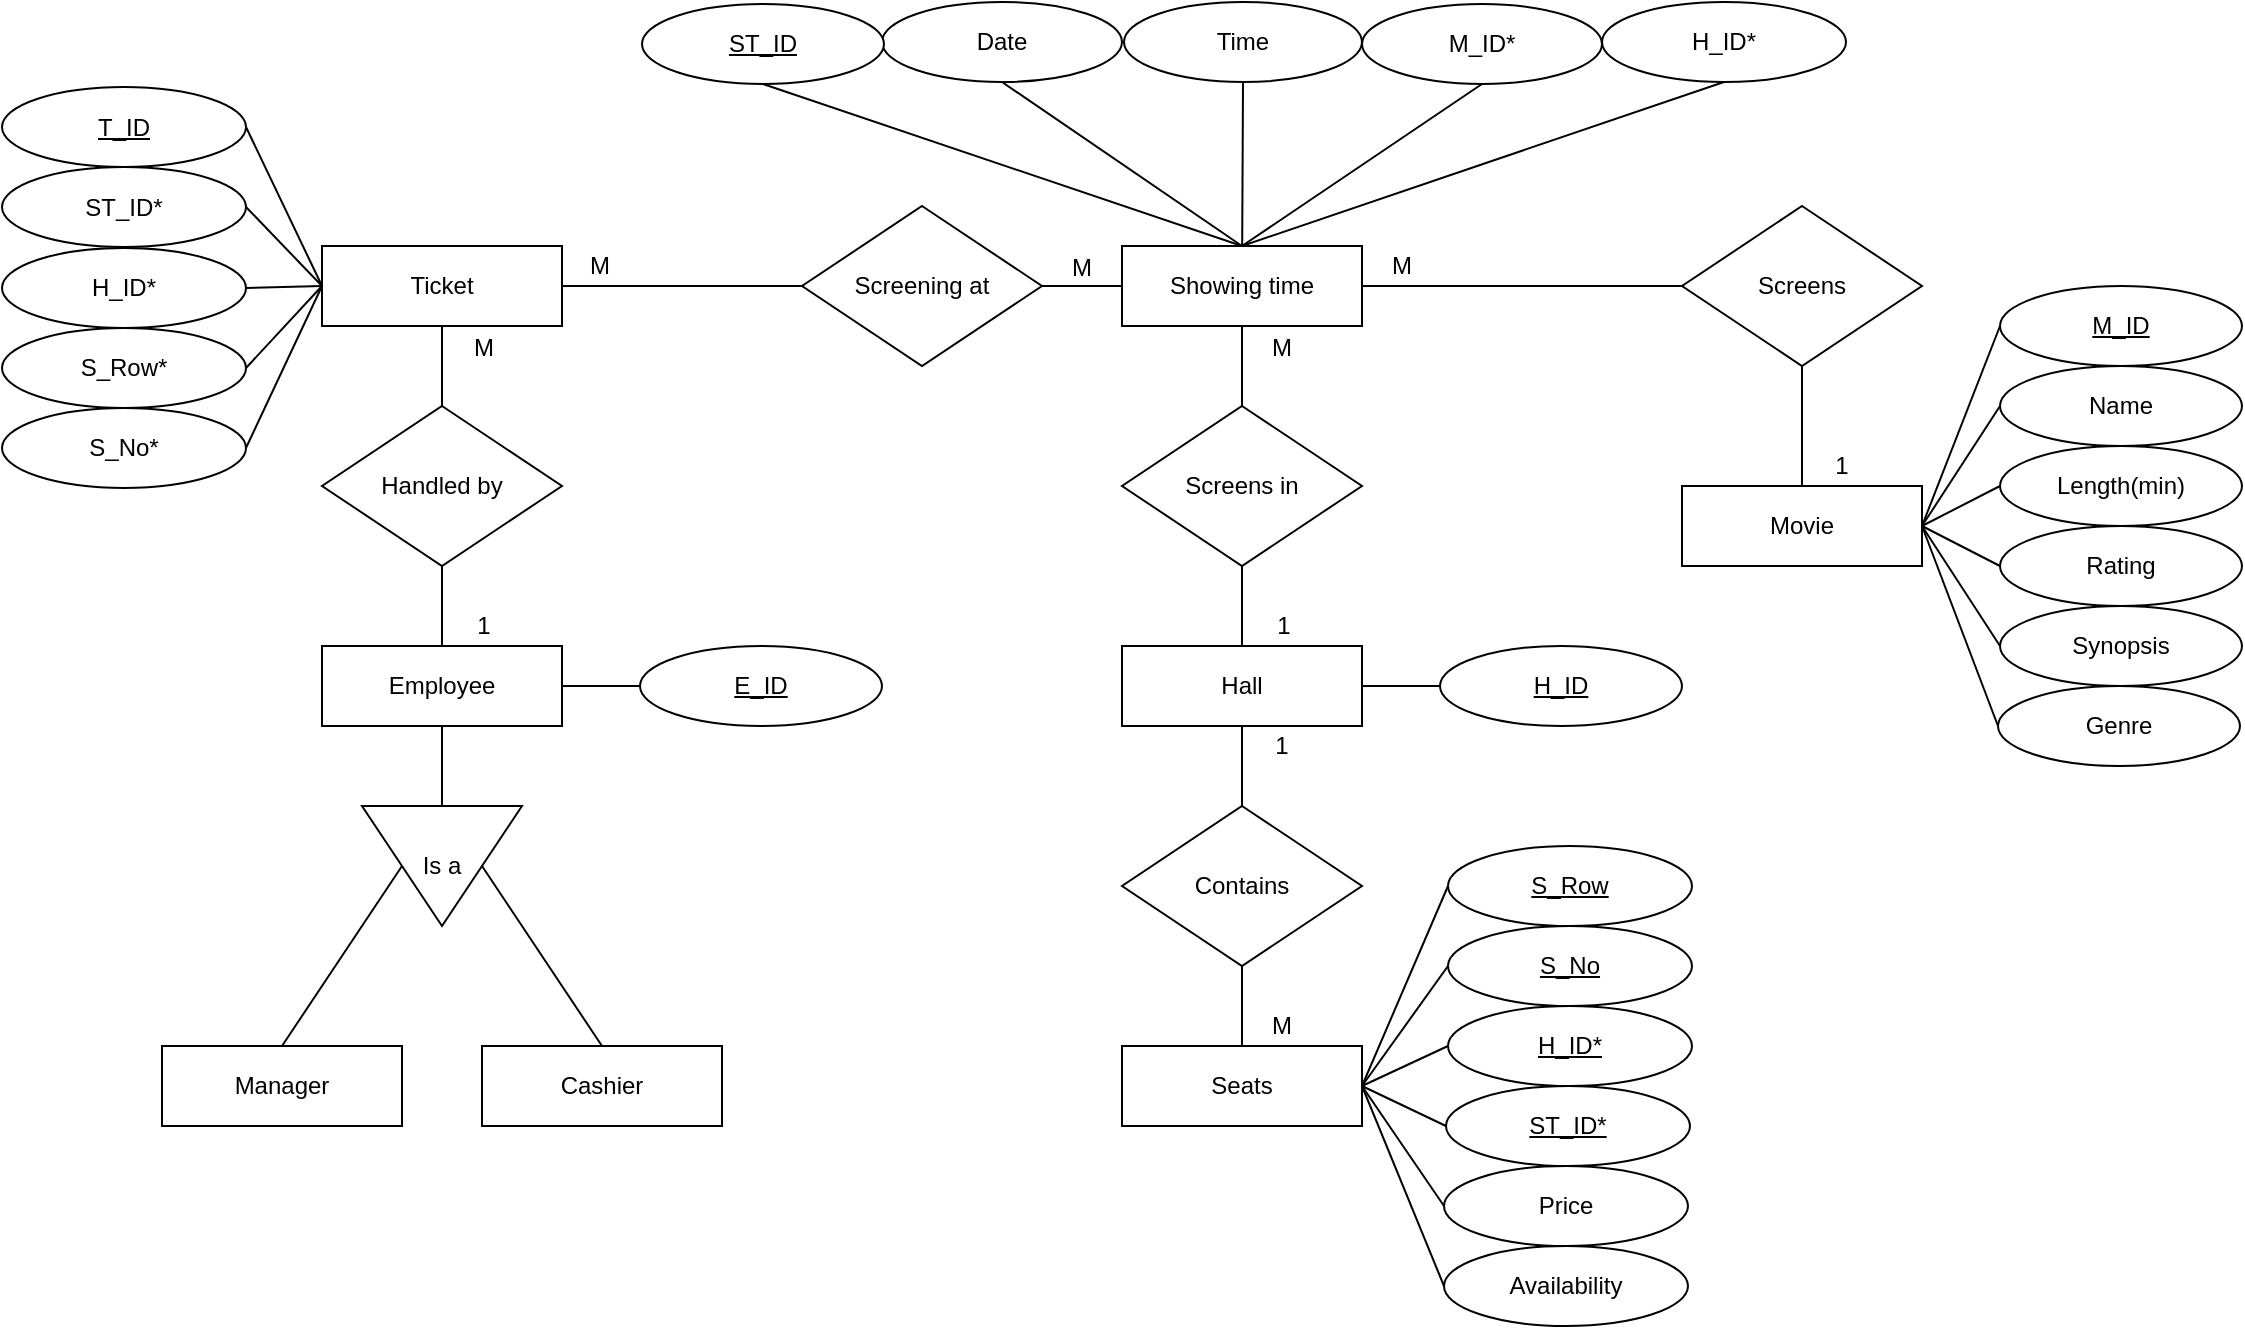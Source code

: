 <mxfile version="10.8.4" type="github"><diagram id="R1z-cfFNORa9_tAn6hOT" name="Page-1"><mxGraphModel dx="2636" dy="1916" grid="1" gridSize="10" guides="1" tooltips="1" connect="1" arrows="1" fold="1" page="1" pageScale="1" pageWidth="850" pageHeight="1100" math="0" shadow="0"><root><mxCell id="0"/><mxCell id="1" parent="0"/><mxCell id="mEFZb551ZGH0X1kNms21-1" value="Ticket" style="rounded=0;whiteSpace=wrap;html=1;" parent="1" vertex="1"><mxGeometry x="120" y="120" width="120" height="40" as="geometry"/></mxCell><mxCell id="mEFZb551ZGH0X1kNms21-3" value="Handled by" style="rhombus;whiteSpace=wrap;html=1;" parent="1" vertex="1"><mxGeometry x="120" y="200" width="120" height="80" as="geometry"/></mxCell><mxCell id="mEFZb551ZGH0X1kNms21-5" value="" style="endArrow=none;html=1;entryX=0.5;entryY=1;entryDx=0;entryDy=0;" parent="1" source="mEFZb551ZGH0X1kNms21-3" target="mEFZb551ZGH0X1kNms21-1" edge="1"><mxGeometry width="50" height="50" relative="1" as="geometry"><mxPoint x="80" y="340" as="sourcePoint"/><mxPoint x="130" y="290" as="targetPoint"/></mxGeometry></mxCell><mxCell id="mEFZb551ZGH0X1kNms21-6" value="Employee" style="rounded=0;whiteSpace=wrap;html=1;" parent="1" vertex="1"><mxGeometry x="120" y="320" width="120" height="40" as="geometry"/></mxCell><mxCell id="mEFZb551ZGH0X1kNms21-8" value="Is a" style="triangle;whiteSpace=wrap;html=1;rotation=0;direction=south;" parent="1" vertex="1"><mxGeometry x="140" y="400" width="80" height="60" as="geometry"/></mxCell><mxCell id="mEFZb551ZGH0X1kNms21-11" value="Manager" style="rounded=0;whiteSpace=wrap;html=1;" parent="1" vertex="1"><mxGeometry x="40" y="520" width="120" height="40" as="geometry"/></mxCell><mxCell id="mEFZb551ZGH0X1kNms21-12" value="Cashier" style="rounded=0;whiteSpace=wrap;html=1;" parent="1" vertex="1"><mxGeometry x="200" y="520" width="120" height="40" as="geometry"/></mxCell><mxCell id="mEFZb551ZGH0X1kNms21-18" value="Screening at" style="rhombus;whiteSpace=wrap;html=1;" parent="1" vertex="1"><mxGeometry x="360" y="100" width="120" height="80" as="geometry"/></mxCell><mxCell id="mEFZb551ZGH0X1kNms21-19" value="Showing time" style="rounded=0;whiteSpace=wrap;html=1;" parent="1" vertex="1"><mxGeometry x="520" y="120" width="120" height="40" as="geometry"/></mxCell><mxCell id="mEFZb551ZGH0X1kNms21-20" value="Screens" style="rhombus;whiteSpace=wrap;html=1;" parent="1" vertex="1"><mxGeometry x="800" y="100" width="120" height="80" as="geometry"/></mxCell><mxCell id="mEFZb551ZGH0X1kNms21-21" value="Movie" style="rounded=0;whiteSpace=wrap;html=1;" parent="1" vertex="1"><mxGeometry x="800" y="240" width="120" height="40" as="geometry"/></mxCell><mxCell id="mEFZb551ZGH0X1kNms21-23" value="Hall" style="rounded=0;whiteSpace=wrap;html=1;" parent="1" vertex="1"><mxGeometry x="520" y="320" width="120" height="40" as="geometry"/></mxCell><mxCell id="mEFZb551ZGH0X1kNms21-24" value="Seats" style="rounded=0;whiteSpace=wrap;html=1;" parent="1" vertex="1"><mxGeometry x="520" y="520" width="120" height="40" as="geometry"/></mxCell><mxCell id="mEFZb551ZGH0X1kNms21-25" value="Screens in" style="rhombus;whiteSpace=wrap;html=1;" parent="1" vertex="1"><mxGeometry x="520" y="200" width="120" height="80" as="geometry"/></mxCell><mxCell id="mEFZb551ZGH0X1kNms21-26" value="Contains" style="rhombus;whiteSpace=wrap;html=1;" parent="1" vertex="1"><mxGeometry x="520" y="400" width="120" height="80" as="geometry"/></mxCell><mxCell id="mEFZb551ZGH0X1kNms21-27" value="" style="endArrow=none;html=1;entryX=0.5;entryY=1;entryDx=0;entryDy=0;" parent="1" source="mEFZb551ZGH0X1kNms21-6" target="mEFZb551ZGH0X1kNms21-3" edge="1"><mxGeometry width="50" height="50" relative="1" as="geometry"><mxPoint x="40" y="630" as="sourcePoint"/><mxPoint x="90" y="580" as="targetPoint"/></mxGeometry></mxCell><mxCell id="mEFZb551ZGH0X1kNms21-28" value="" style="endArrow=none;html=1;entryX=0.5;entryY=1;entryDx=0;entryDy=0;exitX=0.5;exitY=0;exitDx=0;exitDy=0;" parent="1" source="mEFZb551ZGH0X1kNms21-11" target="mEFZb551ZGH0X1kNms21-8" edge="1"><mxGeometry width="50" height="50" relative="1" as="geometry"><mxPoint x="90" y="490" as="sourcePoint"/><mxPoint x="140" y="440" as="targetPoint"/></mxGeometry></mxCell><mxCell id="mEFZb551ZGH0X1kNms21-29" value="" style="endArrow=none;html=1;entryX=0.5;entryY=1;entryDx=0;entryDy=0;" parent="1" source="mEFZb551ZGH0X1kNms21-8" target="mEFZb551ZGH0X1kNms21-6" edge="1"><mxGeometry width="50" height="50" relative="1" as="geometry"><mxPoint x="50" y="640.0" as="sourcePoint"/><mxPoint x="100" y="590.0" as="targetPoint"/></mxGeometry></mxCell><mxCell id="mEFZb551ZGH0X1kNms21-30" value="" style="endArrow=none;html=1;entryX=0.5;entryY=0;entryDx=0;entryDy=0;exitX=0.5;exitY=0;exitDx=0;exitDy=0;" parent="1" source="mEFZb551ZGH0X1kNms21-12" target="mEFZb551ZGH0X1kNms21-8" edge="1"><mxGeometry width="50" height="50" relative="1" as="geometry"><mxPoint x="60" y="650.0" as="sourcePoint"/><mxPoint x="110" y="600.0" as="targetPoint"/></mxGeometry></mxCell><mxCell id="mEFZb551ZGH0X1kNms21-31" value="" style="endArrow=none;html=1;entryX=1;entryY=0.5;entryDx=0;entryDy=0;exitX=0;exitY=0.5;exitDx=0;exitDy=0;" parent="1" source="mEFZb551ZGH0X1kNms21-18" target="mEFZb551ZGH0X1kNms21-1" edge="1"><mxGeometry width="50" height="50" relative="1" as="geometry"><mxPoint x="280.235" y="140.412" as="sourcePoint"/><mxPoint x="120" y="610.0" as="targetPoint"/></mxGeometry></mxCell><mxCell id="mEFZb551ZGH0X1kNms21-32" value="" style="endArrow=none;html=1;entryX=1;entryY=0.5;entryDx=0;entryDy=0;exitX=0;exitY=0.5;exitDx=0;exitDy=0;" parent="1" source="mEFZb551ZGH0X1kNms21-19" target="mEFZb551ZGH0X1kNms21-18" edge="1"><mxGeometry width="50" height="50" relative="1" as="geometry"><mxPoint x="399" y="330.0" as="sourcePoint"/><mxPoint x="449" y="280.0" as="targetPoint"/></mxGeometry></mxCell><mxCell id="mEFZb551ZGH0X1kNms21-33" value="" style="endArrow=none;html=1;entryX=1;entryY=0.5;entryDx=0;entryDy=0;exitX=0;exitY=0.5;exitDx=0;exitDy=0;" parent="1" source="mEFZb551ZGH0X1kNms21-20" target="mEFZb551ZGH0X1kNms21-19" edge="1"><mxGeometry width="50" height="50" relative="1" as="geometry"><mxPoint x="170" y="680.0" as="sourcePoint"/><mxPoint x="220" y="630.0" as="targetPoint"/></mxGeometry></mxCell><mxCell id="mEFZb551ZGH0X1kNms21-34" value="" style="endArrow=none;html=1;exitX=0.5;exitY=0;exitDx=0;exitDy=0;" parent="1" source="mEFZb551ZGH0X1kNms21-21" edge="1"><mxGeometry width="50" height="50" relative="1" as="geometry"><mxPoint x="300" y="690.0" as="sourcePoint"/><mxPoint x="860" y="180" as="targetPoint"/></mxGeometry></mxCell><mxCell id="mEFZb551ZGH0X1kNms21-35" value="" style="endArrow=none;html=1;entryX=0.5;entryY=1;entryDx=0;entryDy=0;exitX=0.5;exitY=0;exitDx=0;exitDy=0;" parent="1" source="mEFZb551ZGH0X1kNms21-25" target="mEFZb551ZGH0X1kNms21-19" edge="1"><mxGeometry width="50" height="50" relative="1" as="geometry"><mxPoint x="190" y="700.0" as="sourcePoint"/><mxPoint x="240" y="650.0" as="targetPoint"/></mxGeometry></mxCell><mxCell id="mEFZb551ZGH0X1kNms21-36" value="" style="endArrow=none;html=1;entryX=0.5;entryY=1;entryDx=0;entryDy=0;exitX=0.5;exitY=0;exitDx=0;exitDy=0;" parent="1" source="mEFZb551ZGH0X1kNms21-23" target="mEFZb551ZGH0X1kNms21-25" edge="1"><mxGeometry width="50" height="50" relative="1" as="geometry"><mxPoint x="200" y="710.0" as="sourcePoint"/><mxPoint x="250" y="660.0" as="targetPoint"/></mxGeometry></mxCell><mxCell id="mEFZb551ZGH0X1kNms21-37" value="" style="endArrow=none;html=1;entryX=0.5;entryY=1;entryDx=0;entryDy=0;exitX=0.5;exitY=0;exitDx=0;exitDy=0;" parent="1" source="mEFZb551ZGH0X1kNms21-26" target="mEFZb551ZGH0X1kNms21-23" edge="1"><mxGeometry width="50" height="50" relative="1" as="geometry"><mxPoint x="210" y="720.0" as="sourcePoint"/><mxPoint x="260" y="670.0" as="targetPoint"/></mxGeometry></mxCell><mxCell id="mEFZb551ZGH0X1kNms21-38" value="" style="endArrow=none;html=1;entryX=0.5;entryY=1;entryDx=0;entryDy=0;exitX=0.5;exitY=0;exitDx=0;exitDy=0;" parent="1" source="mEFZb551ZGH0X1kNms21-24" target="mEFZb551ZGH0X1kNms21-26" edge="1"><mxGeometry width="50" height="50" relative="1" as="geometry"><mxPoint x="220" y="730.0" as="sourcePoint"/><mxPoint x="270" y="680.0" as="targetPoint"/></mxGeometry></mxCell><mxCell id="mEFZb551ZGH0X1kNms21-39" value="&lt;u&gt;E_ID&lt;/u&gt;" style="ellipse;whiteSpace=wrap;html=1;" parent="1" vertex="1"><mxGeometry x="279" y="320" width="121" height="40" as="geometry"/></mxCell><mxCell id="mEFZb551ZGH0X1kNms21-40" value="&lt;u&gt;M_ID&lt;/u&gt;" style="ellipse;whiteSpace=wrap;html=1;" parent="1" vertex="1"><mxGeometry x="959" y="140" width="121" height="40" as="geometry"/></mxCell><mxCell id="mEFZb551ZGH0X1kNms21-41" value="Name" style="ellipse;whiteSpace=wrap;html=1;" parent="1" vertex="1"><mxGeometry x="959" y="180" width="121" height="40" as="geometry"/></mxCell><mxCell id="mEFZb551ZGH0X1kNms21-42" value="Length(min)" style="ellipse;whiteSpace=wrap;html=1;" parent="1" vertex="1"><mxGeometry x="959" y="220" width="121" height="40" as="geometry"/></mxCell><mxCell id="mEFZb551ZGH0X1kNms21-44" value="Rating" style="ellipse;whiteSpace=wrap;html=1;" parent="1" vertex="1"><mxGeometry x="959" y="260" width="121" height="40" as="geometry"/></mxCell><mxCell id="mEFZb551ZGH0X1kNms21-45" value="Synopsis" style="ellipse;whiteSpace=wrap;html=1;" parent="1" vertex="1"><mxGeometry x="959" y="300" width="121" height="40" as="geometry"/></mxCell><mxCell id="mEFZb551ZGH0X1kNms21-47" value="Genre" style="ellipse;whiteSpace=wrap;html=1;" parent="1" vertex="1"><mxGeometry x="958" y="340" width="121" height="40" as="geometry"/></mxCell><mxCell id="mEFZb551ZGH0X1kNms21-48" value="" style="endArrow=none;html=1;entryX=0;entryY=0.5;entryDx=0;entryDy=0;exitX=1;exitY=0.5;exitDx=0;exitDy=0;" parent="1" source="mEFZb551ZGH0X1kNms21-21" target="mEFZb551ZGH0X1kNms21-40" edge="1"><mxGeometry width="50" height="50" relative="1" as="geometry"><mxPoint x="250" y="630" as="sourcePoint"/><mxPoint x="300" y="580" as="targetPoint"/></mxGeometry></mxCell><mxCell id="mEFZb551ZGH0X1kNms21-49" value="" style="endArrow=none;html=1;entryX=0;entryY=0.5;entryDx=0;entryDy=0;exitX=1;exitY=0.5;exitDx=0;exitDy=0;" parent="1" source="mEFZb551ZGH0X1kNms21-21" target="mEFZb551ZGH0X1kNms21-41" edge="1"><mxGeometry width="50" height="50" relative="1" as="geometry"><mxPoint x="930.235" y="279.824" as="sourcePoint"/><mxPoint x="969.059" y="170.412" as="targetPoint"/></mxGeometry></mxCell><mxCell id="mEFZb551ZGH0X1kNms21-50" value="" style="endArrow=none;html=1;entryX=0;entryY=0.5;entryDx=0;entryDy=0;" parent="1" target="mEFZb551ZGH0X1kNms21-42" edge="1"><mxGeometry width="50" height="50" relative="1" as="geometry"><mxPoint x="920" y="260" as="sourcePoint"/><mxPoint x="940" y="280" as="targetPoint"/></mxGeometry></mxCell><mxCell id="mEFZb551ZGH0X1kNms21-51" value="" style="endArrow=none;html=1;entryX=0;entryY=0.5;entryDx=0;entryDy=0;exitX=1;exitY=0.5;exitDx=0;exitDy=0;" parent="1" source="mEFZb551ZGH0X1kNms21-21" target="mEFZb551ZGH0X1kNms21-44" edge="1"><mxGeometry width="50" height="50" relative="1" as="geometry"><mxPoint x="950.235" y="299.824" as="sourcePoint"/><mxPoint x="989.059" y="190.412" as="targetPoint"/></mxGeometry></mxCell><mxCell id="mEFZb551ZGH0X1kNms21-52" value="" style="endArrow=none;html=1;entryX=1;entryY=0.5;entryDx=0;entryDy=0;exitX=0;exitY=0.5;exitDx=0;exitDy=0;" parent="1" source="mEFZb551ZGH0X1kNms21-45" target="mEFZb551ZGH0X1kNms21-21" edge="1"><mxGeometry width="50" height="50" relative="1" as="geometry"><mxPoint x="960.235" y="309.824" as="sourcePoint"/><mxPoint x="999.059" y="200.412" as="targetPoint"/></mxGeometry></mxCell><mxCell id="mEFZb551ZGH0X1kNms21-53" value="" style="endArrow=none;html=1;entryX=1;entryY=0.5;entryDx=0;entryDy=0;exitX=0;exitY=0.5;exitDx=0;exitDy=0;" parent="1" source="mEFZb551ZGH0X1kNms21-47" target="mEFZb551ZGH0X1kNms21-21" edge="1"><mxGeometry width="50" height="50" relative="1" as="geometry"><mxPoint x="970.235" y="319.824" as="sourcePoint"/><mxPoint x="1009.059" y="210.412" as="targetPoint"/></mxGeometry></mxCell><mxCell id="mEFZb551ZGH0X1kNms21-54" value="&lt;u&gt;H_ID&lt;/u&gt;" style="ellipse;whiteSpace=wrap;html=1;" parent="1" vertex="1"><mxGeometry x="679" y="320" width="121" height="40" as="geometry"/></mxCell><mxCell id="mEFZb551ZGH0X1kNms21-55" value="" style="endArrow=none;html=1;entryX=0;entryY=0.5;entryDx=0;entryDy=0;exitX=1;exitY=0.5;exitDx=0;exitDy=0;" parent="1" source="mEFZb551ZGH0X1kNms21-23" target="mEFZb551ZGH0X1kNms21-54" edge="1"><mxGeometry width="50" height="50" relative="1" as="geometry"><mxPoint x="80" y="630" as="sourcePoint"/><mxPoint x="130" y="580" as="targetPoint"/></mxGeometry></mxCell><mxCell id="mEFZb551ZGH0X1kNms21-56" value="Date" style="ellipse;whiteSpace=wrap;html=1;" parent="1" vertex="1"><mxGeometry x="400" y="-2" width="120" height="40" as="geometry"/></mxCell><mxCell id="mEFZb551ZGH0X1kNms21-57" value="Time" style="ellipse;whiteSpace=wrap;html=1;" parent="1" vertex="1"><mxGeometry x="521" y="-2" width="119" height="40" as="geometry"/></mxCell><mxCell id="mEFZb551ZGH0X1kNms21-58" value="M_ID*" style="ellipse;whiteSpace=wrap;html=1;" parent="1" vertex="1"><mxGeometry x="640" y="-1" width="120" height="40" as="geometry"/></mxCell><mxCell id="mEFZb551ZGH0X1kNms21-59" value="&lt;u&gt;ST_ID&lt;/u&gt;" style="ellipse;whiteSpace=wrap;html=1;" parent="1" vertex="1"><mxGeometry x="280" y="-1" width="121" height="40" as="geometry"/></mxCell><mxCell id="mEFZb551ZGH0X1kNms21-60" value="H_ID*" style="ellipse;whiteSpace=wrap;html=1;" parent="1" vertex="1"><mxGeometry x="760" y="-2" width="122" height="40" as="geometry"/></mxCell><mxCell id="mEFZb551ZGH0X1kNms21-61" value="" style="endArrow=none;html=1;entryX=0.5;entryY=1;entryDx=0;entryDy=0;exitX=0.5;exitY=0;exitDx=0;exitDy=0;" parent="1" source="mEFZb551ZGH0X1kNms21-19" target="mEFZb551ZGH0X1kNms21-59" edge="1"><mxGeometry width="50" height="50" relative="1" as="geometry"><mxPoint x="620" y="100" as="sourcePoint"/><mxPoint x="670" y="50" as="targetPoint"/></mxGeometry></mxCell><mxCell id="mEFZb551ZGH0X1kNms21-62" value="" style="endArrow=none;html=1;entryX=0.5;entryY=1;entryDx=0;entryDy=0;exitX=0.5;exitY=0;exitDx=0;exitDy=0;" parent="1" source="mEFZb551ZGH0X1kNms21-19" target="mEFZb551ZGH0X1kNms21-56" edge="1"><mxGeometry width="50" height="50" relative="1" as="geometry"><mxPoint x="580" y="120" as="sourcePoint"/><mxPoint x="680" y="60" as="targetPoint"/></mxGeometry></mxCell><mxCell id="mEFZb551ZGH0X1kNms21-63" value="" style="endArrow=none;html=1;entryX=0.5;entryY=1;entryDx=0;entryDy=0;" parent="1" source="mEFZb551ZGH0X1kNms21-19" target="mEFZb551ZGH0X1kNms21-57" edge="1"><mxGeometry width="50" height="50" relative="1" as="geometry"><mxPoint x="640" y="120" as="sourcePoint"/><mxPoint x="690" y="70" as="targetPoint"/></mxGeometry></mxCell><mxCell id="mEFZb551ZGH0X1kNms21-64" value="" style="endArrow=none;html=1;entryX=0.5;entryY=1;entryDx=0;entryDy=0;exitX=0.5;exitY=0;exitDx=0;exitDy=0;" parent="1" source="mEFZb551ZGH0X1kNms21-19" target="mEFZb551ZGH0X1kNms21-58" edge="1"><mxGeometry width="50" height="50" relative="1" as="geometry"><mxPoint x="650" y="130" as="sourcePoint"/><mxPoint x="700" y="80" as="targetPoint"/></mxGeometry></mxCell><mxCell id="mEFZb551ZGH0X1kNms21-65" value="" style="endArrow=none;html=1;entryX=0.5;entryY=1;entryDx=0;entryDy=0;exitX=0.5;exitY=0;exitDx=0;exitDy=0;" parent="1" source="mEFZb551ZGH0X1kNms21-19" target="mEFZb551ZGH0X1kNms21-60" edge="1"><mxGeometry width="50" height="50" relative="1" as="geometry"><mxPoint x="660" y="140" as="sourcePoint"/><mxPoint x="710" y="90" as="targetPoint"/></mxGeometry></mxCell><mxCell id="mEFZb551ZGH0X1kNms21-66" value="" style="endArrow=none;html=1;entryX=0;entryY=0.5;entryDx=0;entryDy=0;exitX=1;exitY=0.5;exitDx=0;exitDy=0;" parent="1" source="mEFZb551ZGH0X1kNms21-6" target="mEFZb551ZGH0X1kNms21-39" edge="1"><mxGeometry width="50" height="50" relative="1" as="geometry"><mxPoint x="40" y="630" as="sourcePoint"/><mxPoint x="90" y="580" as="targetPoint"/></mxGeometry></mxCell><mxCell id="mEFZb551ZGH0X1kNms21-67" value="&lt;u&gt;S_Row&lt;/u&gt;" style="ellipse;whiteSpace=wrap;html=1;" parent="1" vertex="1"><mxGeometry x="683" y="420" width="122" height="40" as="geometry"/></mxCell><mxCell id="mEFZb551ZGH0X1kNms21-68" value="&lt;u&gt;S_No&lt;/u&gt;" style="ellipse;whiteSpace=wrap;html=1;" parent="1" vertex="1"><mxGeometry x="683" y="460" width="122" height="40" as="geometry"/></mxCell><mxCell id="mEFZb551ZGH0X1kNms21-69" value="&lt;u&gt;H_ID*&lt;/u&gt;" style="ellipse;whiteSpace=wrap;html=1;" parent="1" vertex="1"><mxGeometry x="683" y="500" width="122" height="40" as="geometry"/></mxCell><mxCell id="mEFZb551ZGH0X1kNms21-70" value="&lt;u&gt;ST_ID*&lt;/u&gt;" style="ellipse;whiteSpace=wrap;html=1;" parent="1" vertex="1"><mxGeometry x="682" y="540" width="122" height="40" as="geometry"/></mxCell><mxCell id="mEFZb551ZGH0X1kNms21-72" value="Price" style="ellipse;whiteSpace=wrap;html=1;" parent="1" vertex="1"><mxGeometry x="681" y="580" width="122" height="40" as="geometry"/></mxCell><mxCell id="mEFZb551ZGH0X1kNms21-73" value="Availability" style="ellipse;whiteSpace=wrap;html=1;" parent="1" vertex="1"><mxGeometry x="681" y="620" width="122" height="40" as="geometry"/></mxCell><mxCell id="mEFZb551ZGH0X1kNms21-74" value="" style="endArrow=none;html=1;entryX=0;entryY=0.5;entryDx=0;entryDy=0;exitX=1;exitY=0.5;exitDx=0;exitDy=0;" parent="1" source="mEFZb551ZGH0X1kNms21-24" target="mEFZb551ZGH0X1kNms21-67" edge="1"><mxGeometry width="50" height="50" relative="1" as="geometry"><mxPoint x="920" y="500" as="sourcePoint"/><mxPoint x="970" y="450" as="targetPoint"/></mxGeometry></mxCell><mxCell id="mEFZb551ZGH0X1kNms21-75" value="" style="endArrow=none;html=1;entryX=0;entryY=0.5;entryDx=0;entryDy=0;" parent="1" target="mEFZb551ZGH0X1kNms21-68" edge="1"><mxGeometry width="50" height="50" relative="1" as="geometry"><mxPoint x="640" y="540" as="sourcePoint"/><mxPoint x="980" y="460" as="targetPoint"/></mxGeometry></mxCell><mxCell id="mEFZb551ZGH0X1kNms21-76" value="" style="endArrow=none;html=1;exitX=1;exitY=0.5;exitDx=0;exitDy=0;entryX=0;entryY=0.5;entryDx=0;entryDy=0;" parent="1" source="mEFZb551ZGH0X1kNms21-24" target="mEFZb551ZGH0X1kNms21-69" edge="1"><mxGeometry width="50" height="50" relative="1" as="geometry"><mxPoint x="940" y="520" as="sourcePoint"/><mxPoint x="990" y="470" as="targetPoint"/></mxGeometry></mxCell><mxCell id="mEFZb551ZGH0X1kNms21-77" value="" style="endArrow=none;html=1;exitX=1;exitY=0.5;exitDx=0;exitDy=0;entryX=0;entryY=0.5;entryDx=0;entryDy=0;" parent="1" source="mEFZb551ZGH0X1kNms21-24" target="mEFZb551ZGH0X1kNms21-70" edge="1"><mxGeometry width="50" height="50" relative="1" as="geometry"><mxPoint x="950" y="530" as="sourcePoint"/><mxPoint x="1000" y="480" as="targetPoint"/></mxGeometry></mxCell><mxCell id="mEFZb551ZGH0X1kNms21-79" value="" style="endArrow=none;html=1;exitX=1;exitY=0.5;exitDx=0;exitDy=0;entryX=0;entryY=0.5;entryDx=0;entryDy=0;" parent="1" source="mEFZb551ZGH0X1kNms21-24" target="mEFZb551ZGH0X1kNms21-72" edge="1"><mxGeometry width="50" height="50" relative="1" as="geometry"><mxPoint x="970" y="550" as="sourcePoint"/><mxPoint x="1020" y="500" as="targetPoint"/></mxGeometry></mxCell><mxCell id="mEFZb551ZGH0X1kNms21-80" value="" style="endArrow=none;html=1;entryX=0;entryY=0.5;entryDx=0;entryDy=0;" parent="1" target="mEFZb551ZGH0X1kNms21-73" edge="1"><mxGeometry width="50" height="50" relative="1" as="geometry"><mxPoint x="640" y="540" as="sourcePoint"/><mxPoint x="1030" y="510" as="targetPoint"/></mxGeometry></mxCell><mxCell id="mEFZb551ZGH0X1kNms21-81" value="&lt;u&gt;T_ID&lt;/u&gt;" style="ellipse;whiteSpace=wrap;html=1;" parent="1" vertex="1"><mxGeometry x="-40" y="40.5" width="122" height="40" as="geometry"/></mxCell><mxCell id="mEFZb551ZGH0X1kNms21-82" value="ST_ID*" style="ellipse;whiteSpace=wrap;html=1;" parent="1" vertex="1"><mxGeometry x="-40" y="80.5" width="122" height="40" as="geometry"/></mxCell><mxCell id="mEFZb551ZGH0X1kNms21-84" value="H_ID*" style="ellipse;whiteSpace=wrap;html=1;" parent="1" vertex="1"><mxGeometry x="-40" y="121" width="122" height="40" as="geometry"/></mxCell><mxCell id="mEFZb551ZGH0X1kNms21-85" value="S_Row*" style="ellipse;whiteSpace=wrap;html=1;" parent="1" vertex="1"><mxGeometry x="-40" y="161" width="122" height="40" as="geometry"/></mxCell><mxCell id="mEFZb551ZGH0X1kNms21-86" value="S_No*" style="ellipse;whiteSpace=wrap;html=1;" parent="1" vertex="1"><mxGeometry x="-40" y="201" width="122" height="40" as="geometry"/></mxCell><mxCell id="mEFZb551ZGH0X1kNms21-89" value="" style="endArrow=none;html=1;entryX=1;entryY=0.5;entryDx=0;entryDy=0;exitX=0;exitY=0.5;exitDx=0;exitDy=0;" parent="1" source="mEFZb551ZGH0X1kNms21-1" target="mEFZb551ZGH0X1kNms21-81" edge="1"><mxGeometry width="50" height="50" relative="1" as="geometry"><mxPoint x="270" y="250.5" as="sourcePoint"/><mxPoint x="320" y="200.5" as="targetPoint"/></mxGeometry></mxCell><mxCell id="mEFZb551ZGH0X1kNms21-90" value="" style="endArrow=none;html=1;entryX=1;entryY=0.5;entryDx=0;entryDy=0;exitX=0;exitY=0.5;exitDx=0;exitDy=0;" parent="1" source="mEFZb551ZGH0X1kNms21-1" target="mEFZb551ZGH0X1kNms21-82" edge="1"><mxGeometry width="50" height="50" relative="1" as="geometry"><mxPoint x="280" y="260.5" as="sourcePoint"/><mxPoint x="330" y="210.5" as="targetPoint"/></mxGeometry></mxCell><mxCell id="mEFZb551ZGH0X1kNms21-92" value="" style="endArrow=none;html=1;entryX=1;entryY=0.5;entryDx=0;entryDy=0;" parent="1" target="mEFZb551ZGH0X1kNms21-84" edge="1"><mxGeometry width="50" height="50" relative="1" as="geometry"><mxPoint x="120" y="140" as="sourcePoint"/><mxPoint x="350" y="230.5" as="targetPoint"/></mxGeometry></mxCell><mxCell id="mEFZb551ZGH0X1kNms21-93" value="" style="endArrow=none;html=1;entryX=0;entryY=0.5;entryDx=0;entryDy=0;exitX=1;exitY=0.5;exitDx=0;exitDy=0;" parent="1" source="mEFZb551ZGH0X1kNms21-85" target="mEFZb551ZGH0X1kNms21-1" edge="1"><mxGeometry width="50" height="50" relative="1" as="geometry"><mxPoint x="310" y="290.5" as="sourcePoint"/><mxPoint x="360" y="240.5" as="targetPoint"/></mxGeometry></mxCell><mxCell id="mEFZb551ZGH0X1kNms21-94" value="" style="endArrow=none;html=1;entryX=0;entryY=0.5;entryDx=0;entryDy=0;exitX=1;exitY=0.5;exitDx=0;exitDy=0;" parent="1" source="mEFZb551ZGH0X1kNms21-86" target="mEFZb551ZGH0X1kNms21-1" edge="1"><mxGeometry width="50" height="50" relative="1" as="geometry"><mxPoint x="320" y="300.5" as="sourcePoint"/><mxPoint x="370" y="250.5" as="targetPoint"/></mxGeometry></mxCell><mxCell id="URMNAW9xL2oiMydxQysV-1" value="M" style="text;html=1;strokeColor=none;fillColor=none;align=center;verticalAlign=middle;whiteSpace=wrap;rounded=0;" vertex="1" parent="1"><mxGeometry x="181" y="161" width="40" height="20" as="geometry"/></mxCell><mxCell id="URMNAW9xL2oiMydxQysV-2" value="1" style="text;html=1;strokeColor=none;fillColor=none;align=center;verticalAlign=middle;whiteSpace=wrap;rounded=0;" vertex="1" parent="1"><mxGeometry x="181" y="300" width="40" height="20" as="geometry"/></mxCell><mxCell id="URMNAW9xL2oiMydxQysV-10" value="M" style="text;html=1;strokeColor=none;fillColor=none;align=center;verticalAlign=middle;whiteSpace=wrap;rounded=0;" vertex="1" parent="1"><mxGeometry x="239" y="120" width="40" height="20" as="geometry"/></mxCell><mxCell id="URMNAW9xL2oiMydxQysV-11" value="M" style="text;html=1;strokeColor=none;fillColor=none;align=center;verticalAlign=middle;whiteSpace=wrap;rounded=0;" vertex="1" parent="1"><mxGeometry x="480" y="121" width="40" height="20" as="geometry"/></mxCell><mxCell id="URMNAW9xL2oiMydxQysV-12" value="M" style="text;html=1;strokeColor=none;fillColor=none;align=center;verticalAlign=middle;whiteSpace=wrap;rounded=0;" vertex="1" parent="1"><mxGeometry x="640" y="120" width="40" height="20" as="geometry"/></mxCell><mxCell id="URMNAW9xL2oiMydxQysV-13" value="1" style="text;html=1;strokeColor=none;fillColor=none;align=center;verticalAlign=middle;whiteSpace=wrap;rounded=0;" vertex="1" parent="1"><mxGeometry x="860" y="220" width="40" height="20" as="geometry"/></mxCell><mxCell id="URMNAW9xL2oiMydxQysV-14" value="M" style="text;html=1;strokeColor=none;fillColor=none;align=center;verticalAlign=middle;whiteSpace=wrap;rounded=0;" vertex="1" parent="1"><mxGeometry x="580" y="161" width="40" height="20" as="geometry"/></mxCell><mxCell id="URMNAW9xL2oiMydxQysV-15" value="1" style="text;html=1;strokeColor=none;fillColor=none;align=center;verticalAlign=middle;whiteSpace=wrap;rounded=0;" vertex="1" parent="1"><mxGeometry x="580.5" y="300" width="40" height="20" as="geometry"/></mxCell><mxCell id="URMNAW9xL2oiMydxQysV-16" value="1" style="text;html=1;strokeColor=none;fillColor=none;align=center;verticalAlign=middle;whiteSpace=wrap;rounded=0;" vertex="1" parent="1"><mxGeometry x="580" y="360" width="40" height="20" as="geometry"/></mxCell><mxCell id="URMNAW9xL2oiMydxQysV-17" value="M" style="text;html=1;strokeColor=none;fillColor=none;align=center;verticalAlign=middle;whiteSpace=wrap;rounded=0;" vertex="1" parent="1"><mxGeometry x="580" y="500" width="40" height="20" as="geometry"/></mxCell></root></mxGraphModel></diagram></mxfile>